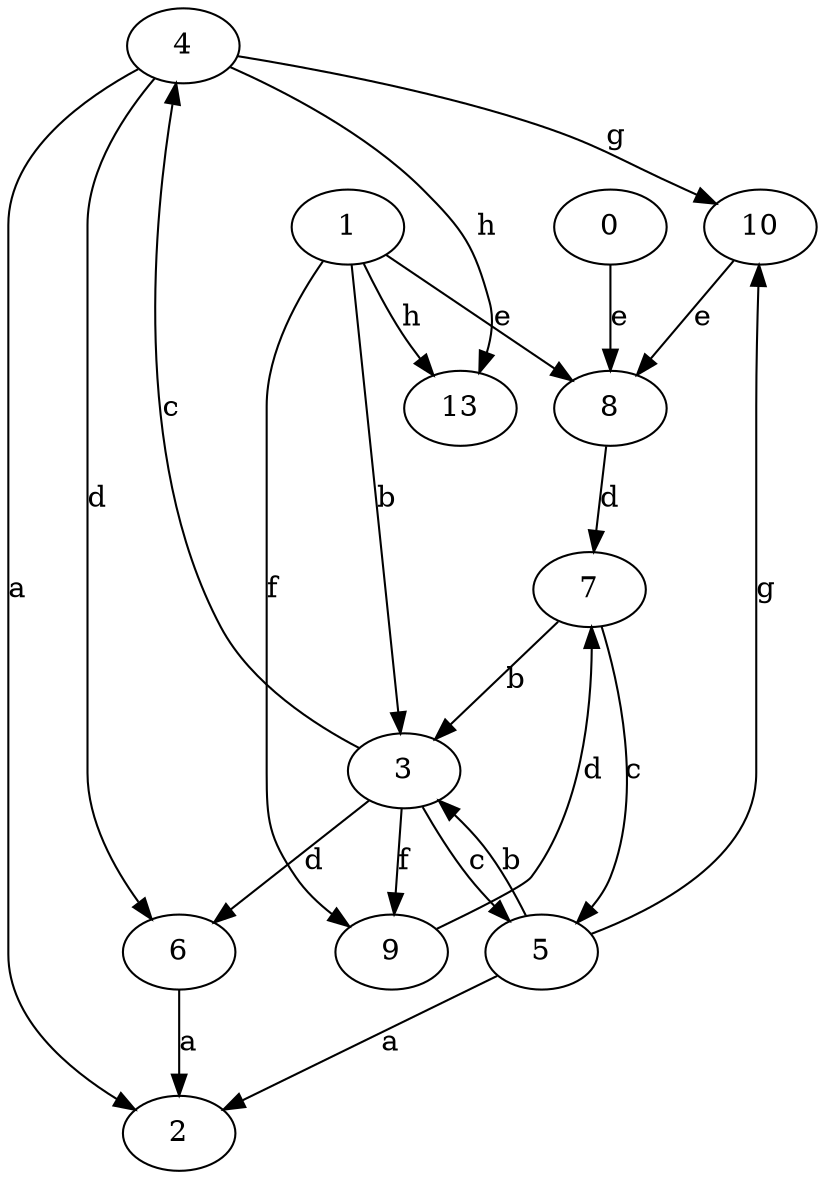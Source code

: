 strict digraph  {
2;
3;
4;
5;
0;
1;
6;
7;
8;
9;
10;
13;
3 -> 4  [label=c];
3 -> 5  [label=c];
3 -> 6  [label=d];
3 -> 9  [label=f];
4 -> 2  [label=a];
4 -> 6  [label=d];
4 -> 10  [label=g];
4 -> 13  [label=h];
5 -> 2  [label=a];
5 -> 3  [label=b];
5 -> 10  [label=g];
0 -> 8  [label=e];
1 -> 3  [label=b];
1 -> 8  [label=e];
1 -> 9  [label=f];
1 -> 13  [label=h];
6 -> 2  [label=a];
7 -> 3  [label=b];
7 -> 5  [label=c];
8 -> 7  [label=d];
9 -> 7  [label=d];
10 -> 8  [label=e];
}
